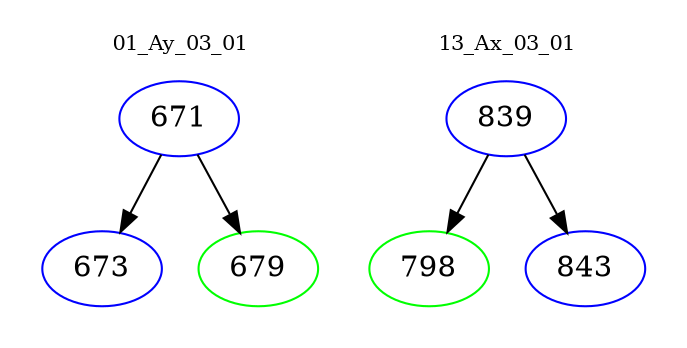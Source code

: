 digraph{
subgraph cluster_0 {
color = white
label = "01_Ay_03_01";
fontsize=10;
T0_671 [label="671", color="blue"]
T0_671 -> T0_673 [color="black"]
T0_673 [label="673", color="blue"]
T0_671 -> T0_679 [color="black"]
T0_679 [label="679", color="green"]
}
subgraph cluster_1 {
color = white
label = "13_Ax_03_01";
fontsize=10;
T1_839 [label="839", color="blue"]
T1_839 -> T1_798 [color="black"]
T1_798 [label="798", color="green"]
T1_839 -> T1_843 [color="black"]
T1_843 [label="843", color="blue"]
}
}
